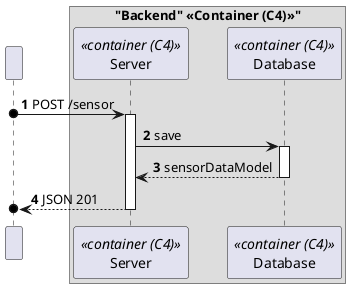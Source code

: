 @startuml
'https://plantuml.com/sequence-diagram
!pragma layout smetana

autonumber

participant " " as HTTP

box "Backend" <<Container (C4)>>"
    participant "Server" as SE<<container (C4)>>
    participant "Database" as DB<<container (C4)>>
end box


HTTP o-> SE : POST /sensor
activate SE

SE -> DB : save
activate DB

DB --> SE : sensorDataModel
deactivate DB


SE -->o HTTP : JSON 201
deactivate SE

deactivate HTTP


@enduml